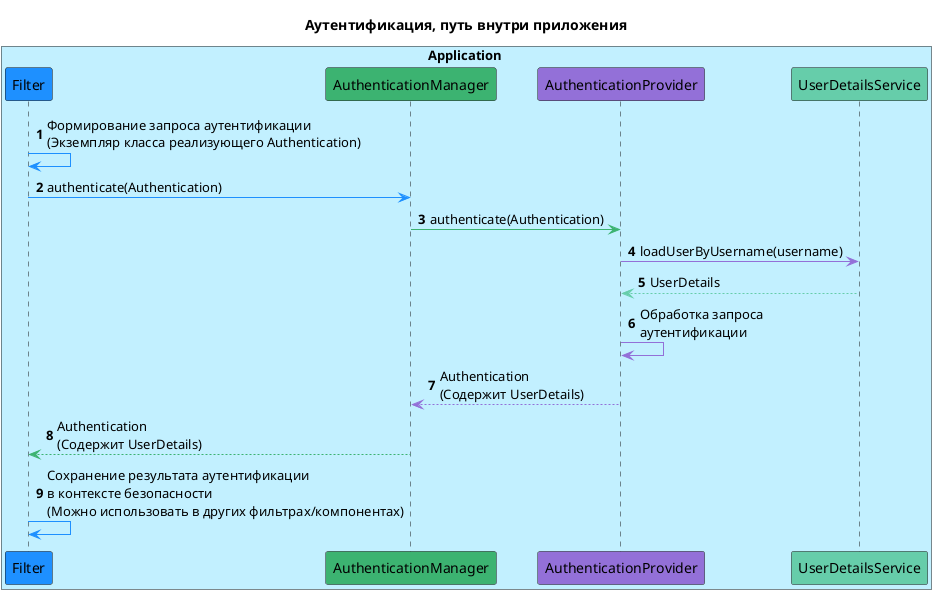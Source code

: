 @startuml
autonumber
title Аутентификация, путь внутри приложения

box Application #Application
    participant "Filter" #DodgerBlue
    participant "AuthenticationManager" #MediumSeaGreen
    participant "AuthenticationProvider" #MediumPurple
    participant "UserDetailsService" #MediumAquaMarine
end box

"Filter" -[#DodgerBlue]> "Filter": Формирование запроса аутентификации\n(Экземпляр класса реализующего Authentication)
"Filter" -[#DodgerBlue]> "AuthenticationManager": authenticate(Authentication)
"AuthenticationManager" -[#MediumSeaGreen]> "AuthenticationProvider": authenticate(Authentication)
"AuthenticationProvider" -[#MediumPurple]> "UserDetailsService":loadUserByUsername(username)
"UserDetailsService" --[#MediumAquaMarine]> "AuthenticationProvider":UserDetails
"AuthenticationProvider" -[#MediumPurple]> "AuthenticationProvider":Обработка запроса\nаутентификации
"AuthenticationProvider" --[#MediumPurple]> "AuthenticationManager":Authentication\n(Содержит UserDetails)
"AuthenticationManager" --[#MediumSeaGreen]> "Filter":Authentication\n(Содержит UserDetails)
"Filter" -[#DodgerBlue]> "Filter":Сохранение результата аутентификации\nв контексте безопасности\n(Можно использовать в других фильтрах/компонентах)
@enduml